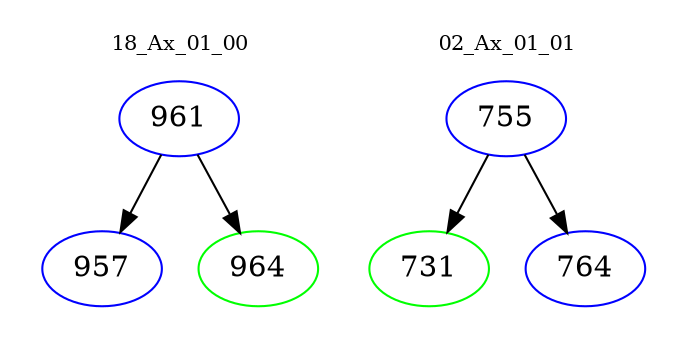 digraph{
subgraph cluster_0 {
color = white
label = "18_Ax_01_00";
fontsize=10;
T0_961 [label="961", color="blue"]
T0_961 -> T0_957 [color="black"]
T0_957 [label="957", color="blue"]
T0_961 -> T0_964 [color="black"]
T0_964 [label="964", color="green"]
}
subgraph cluster_1 {
color = white
label = "02_Ax_01_01";
fontsize=10;
T1_755 [label="755", color="blue"]
T1_755 -> T1_731 [color="black"]
T1_731 [label="731", color="green"]
T1_755 -> T1_764 [color="black"]
T1_764 [label="764", color="blue"]
}
}
